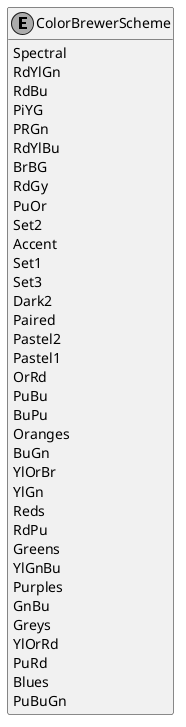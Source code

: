 ﻿@startuml
skinparam monochrome true
hide empty members

enum ColorBrewerScheme {
    Spectral
    RdYlGn
    RdBu
    PiYG
    PRGn
    RdYlBu
    BrBG
    RdGy
    PuOr
    Set2
    Accent
    Set1
    Set3
    Dark2
    Paired
    Pastel2
    Pastel1
    OrRd
    PuBu
    BuPu
    Oranges
    BuGn
    YlOrBr
    YlGn
    Reds
    RdPu
    Greens
    YlGnBu
    Purples
    GnBu
    Greys
    YlOrRd
    PuRd
    Blues
    PuBuGn
}

@enduml
